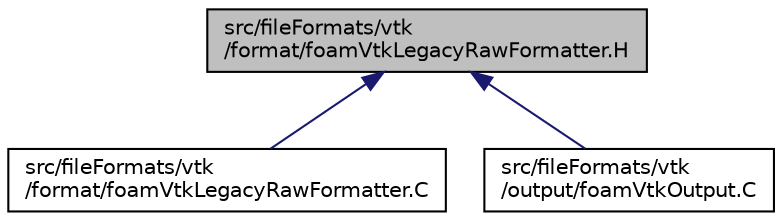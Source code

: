 digraph "src/fileFormats/vtk/format/foamVtkLegacyRawFormatter.H"
{
  bgcolor="transparent";
  edge [fontname="Helvetica",fontsize="10",labelfontname="Helvetica",labelfontsize="10"];
  node [fontname="Helvetica",fontsize="10",shape=record];
  Node1 [label="src/fileFormats/vtk\l/format/foamVtkLegacyRawFormatter.H",height=0.2,width=0.4,color="black", fillcolor="grey75", style="filled" fontcolor="black"];
  Node1 -> Node2 [dir="back",color="midnightblue",fontsize="10",style="solid",fontname="Helvetica"];
  Node2 [label="src/fileFormats/vtk\l/format/foamVtkLegacyRawFormatter.C",height=0.2,width=0.4,color="black",URL="$foamVtkLegacyRawFormatter_8C.html"];
  Node1 -> Node3 [dir="back",color="midnightblue",fontsize="10",style="solid",fontname="Helvetica"];
  Node3 [label="src/fileFormats/vtk\l/output/foamVtkOutput.C",height=0.2,width=0.4,color="black",URL="$foamVtkOutput_8C.html"];
}

